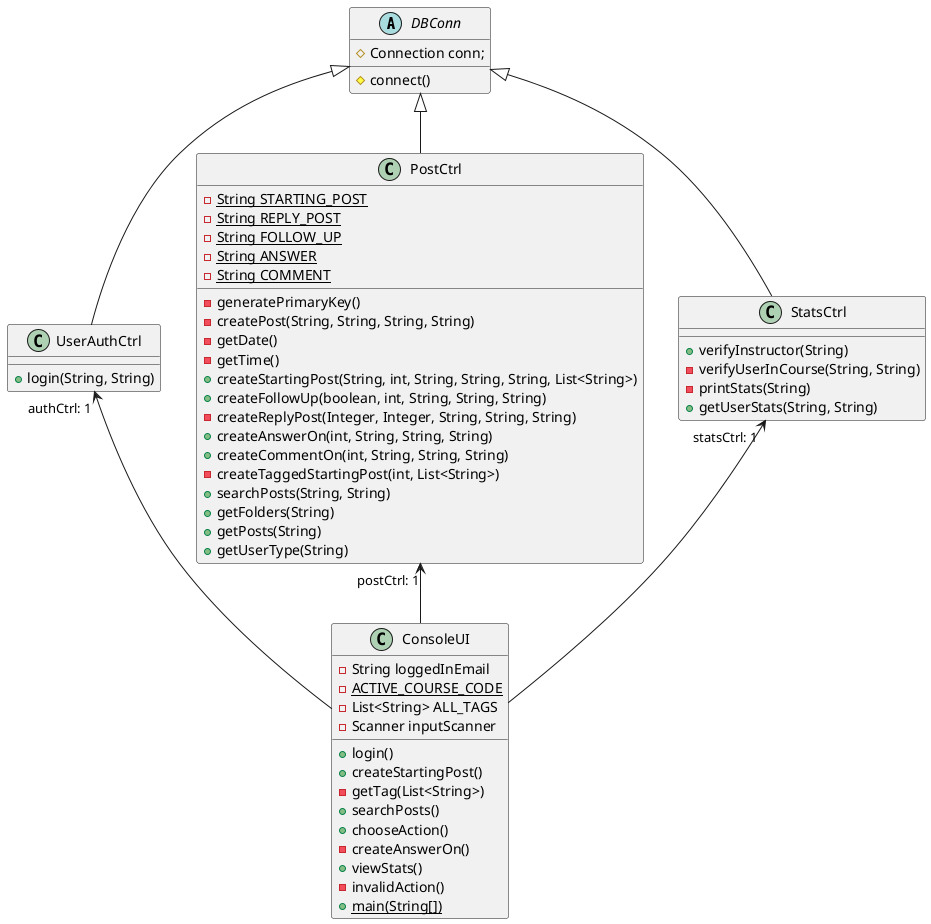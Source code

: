@startuml

abstract class DBConn
class UserAuthCtrl
class PostCtrl
class StatsCtrl
class ConsoleUI

DBConn <|-- UserAuthCtrl
DBConn <|-- StatsCtrl
DBConn <|-- PostCtrl
UserAuthCtrl"authCtrl: 1"<--ConsoleUI
PostCtrl"postCtrl: 1" <--ConsoleUI
StatsCtrl"statsCtrl: 1"<--ConsoleUI



abstract class DBConn {
#Connection conn;
#connect()
}

class UserAuthCtrl {
+login(String, String)
}

class PostCtrl {
-{static} String STARTING_POST
-{static} String REPLY_POST
-{static} String FOLLOW_UP
-{static} String ANSWER
-{static} String COMMENT
-generatePrimaryKey()
-createPost(String, String, String, String)
-getDate()
-getTime()
+createStartingPost(String, int, String, String, String, List<String>)
+createFollowUp(boolean, int, String, String, String)
-createReplyPost(Integer, Integer, String, String, String)
+createAnswerOn(int, String, String, String)
+createCommentOn(int, String, String, String)
-createTaggedStartingPost(int, List<String>)
+searchPosts(String, String)
+getFolders(String)
+getPosts(String)
+getUserType(String)
}

class StatsCtrl {
+verifyInstructor(String)
-verifyUserInCourse(String, String)
-printStats(String)
+getUserStats(String, String)
}

class ConsoleUI {
-String loggedInEmail
-{static}ACTIVE_COURSE_CODE
-List<String> ALL_TAGS
-Scanner inputScanner
+login()
+createStartingPost()
-getTag(List<String>)
+searchPosts()
+chooseAction()
-createAnswerOn()
+viewStats()
-invalidAction()
+{static}main(String[])
}



@enduml
